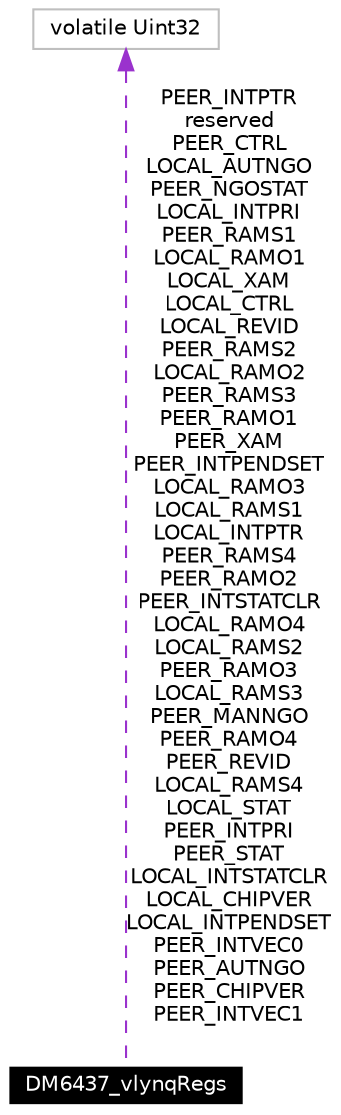 digraph G
{
  edge [fontname="Helvetica",fontsize=10,labelfontname="Helvetica",labelfontsize=10];
  node [fontname="Helvetica",fontsize=10,shape=record];
  Node1 [label="DM6437_vlynqRegs",height=0.2,width=0.4,color="white", fillcolor="black", style="filled" fontcolor="white"];
  Node2 -> Node1 [dir=back,color="darkorchid3",fontsize=10,style="dashed",label="PEER_INTPTR\nreserved\nPEER_CTRL\nLOCAL_AUTNGO\nPEER_NGOSTAT\nLOCAL_INTPRI\nPEER_RAMS1\nLOCAL_RAMO1\nLOCAL_XAM\nLOCAL_CTRL\nLOCAL_REVID\nPEER_RAMS2\nLOCAL_RAMO2\nPEER_RAMS3\nPEER_RAMO1\nPEER_XAM\nPEER_INTPENDSET\nLOCAL_RAMO3\nLOCAL_RAMS1\nLOCAL_INTPTR\nPEER_RAMS4\nPEER_RAMO2\nPEER_INTSTATCLR\nLOCAL_RAMO4\nLOCAL_RAMS2\nPEER_RAMO3\nLOCAL_RAMS3\nPEER_MANNGO\nPEER_RAMO4\nPEER_REVID\nLOCAL_RAMS4\nLOCAL_STAT\nPEER_INTPRI\nPEER_STAT\nLOCAL_INTSTATCLR\nLOCAL_CHIPVER\nLOCAL_INTPENDSET\nPEER_INTVEC0\nPEER_AUTNGO\nPEER_CHIPVER\nPEER_INTVEC1",fontname="Helvetica"];
  Node2 [label="volatile Uint32",height=0.2,width=0.4,color="grey75", fillcolor="white", style="filled"];
}
